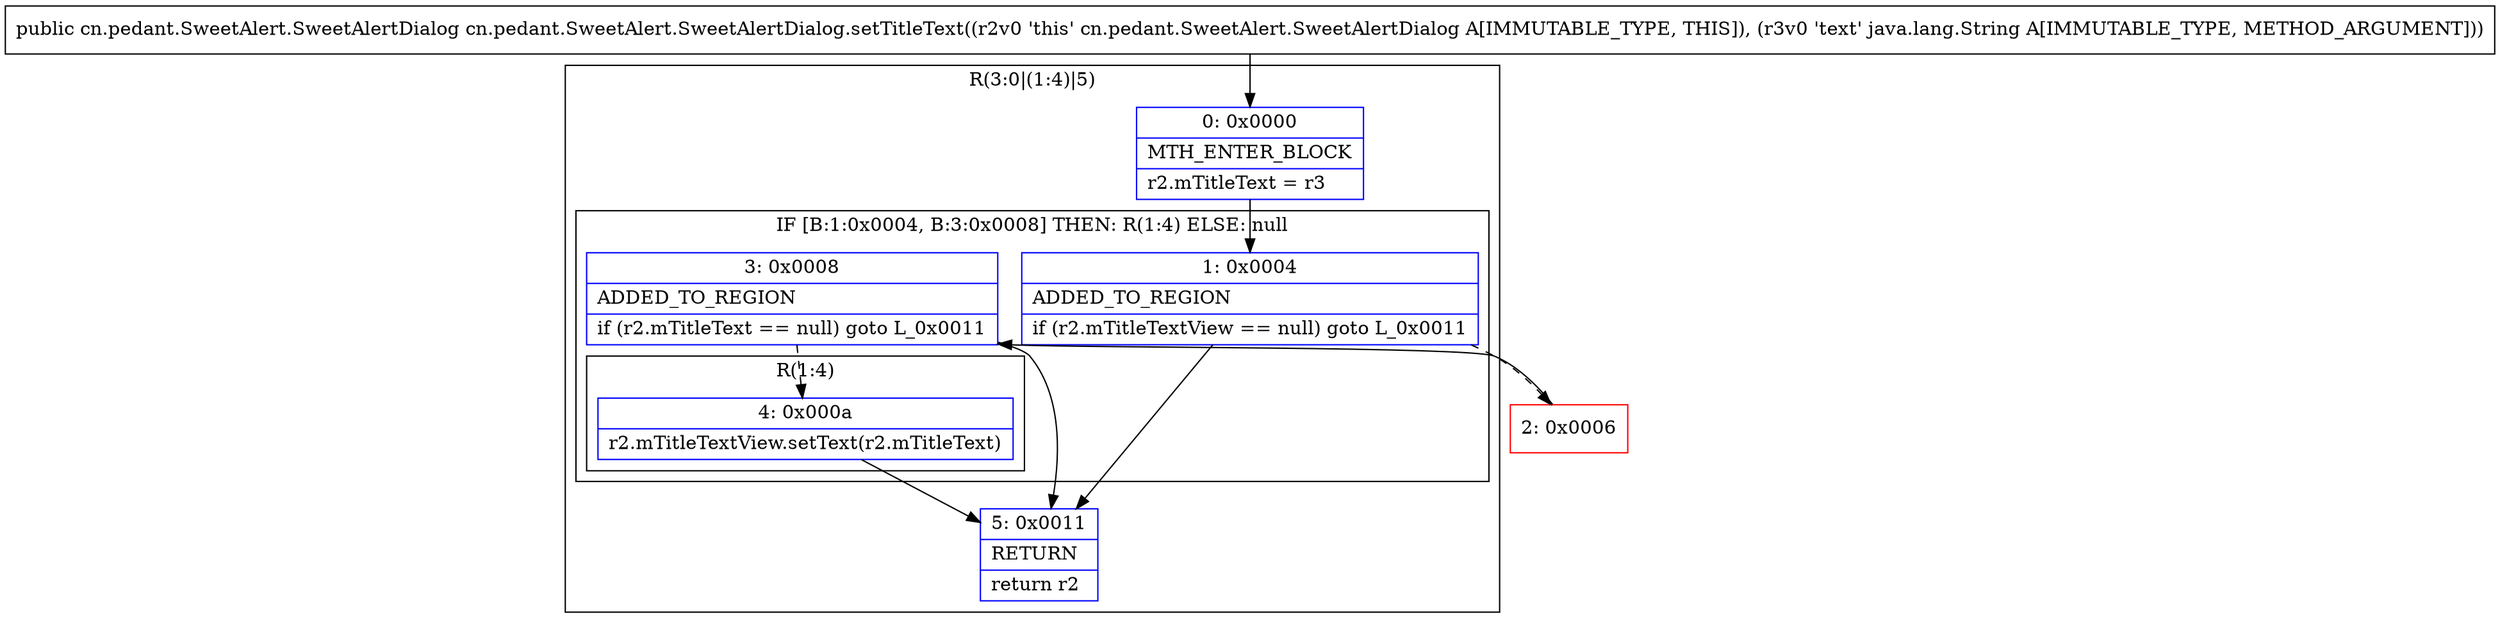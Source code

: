 digraph "CFG forcn.pedant.SweetAlert.SweetAlertDialog.setTitleText(Ljava\/lang\/String;)Lcn\/pedant\/SweetAlert\/SweetAlertDialog;" {
subgraph cluster_Region_253953155 {
label = "R(3:0|(1:4)|5)";
node [shape=record,color=blue];
Node_0 [shape=record,label="{0\:\ 0x0000|MTH_ENTER_BLOCK\l|r2.mTitleText = r3\l}"];
subgraph cluster_IfRegion_1989540144 {
label = "IF [B:1:0x0004, B:3:0x0008] THEN: R(1:4) ELSE: null";
node [shape=record,color=blue];
Node_1 [shape=record,label="{1\:\ 0x0004|ADDED_TO_REGION\l|if (r2.mTitleTextView == null) goto L_0x0011\l}"];
Node_3 [shape=record,label="{3\:\ 0x0008|ADDED_TO_REGION\l|if (r2.mTitleText == null) goto L_0x0011\l}"];
subgraph cluster_Region_1387512609 {
label = "R(1:4)";
node [shape=record,color=blue];
Node_4 [shape=record,label="{4\:\ 0x000a|r2.mTitleTextView.setText(r2.mTitleText)\l}"];
}
}
Node_5 [shape=record,label="{5\:\ 0x0011|RETURN\l|return r2\l}"];
}
Node_2 [shape=record,color=red,label="{2\:\ 0x0006}"];
MethodNode[shape=record,label="{public cn.pedant.SweetAlert.SweetAlertDialog cn.pedant.SweetAlert.SweetAlertDialog.setTitleText((r2v0 'this' cn.pedant.SweetAlert.SweetAlertDialog A[IMMUTABLE_TYPE, THIS]), (r3v0 'text' java.lang.String A[IMMUTABLE_TYPE, METHOD_ARGUMENT])) }"];
MethodNode -> Node_0;
Node_0 -> Node_1;
Node_1 -> Node_2[style=dashed];
Node_1 -> Node_5;
Node_3 -> Node_4[style=dashed];
Node_3 -> Node_5;
Node_4 -> Node_5;
Node_2 -> Node_3;
}

